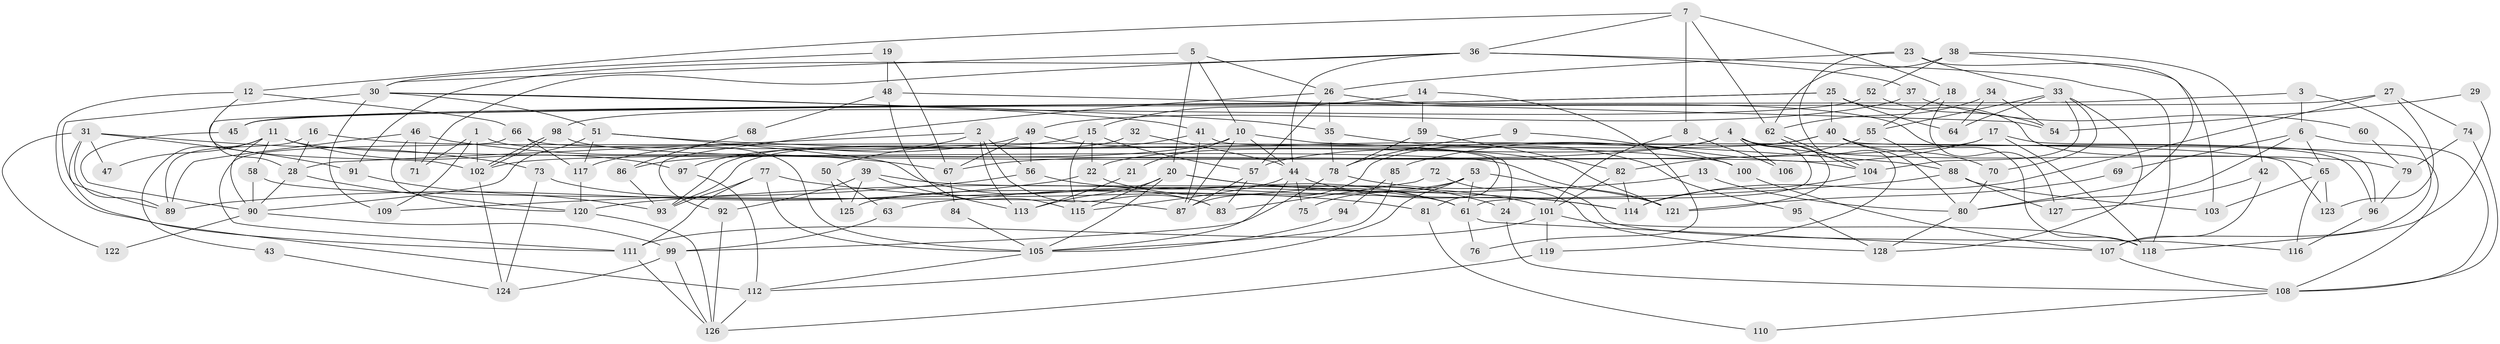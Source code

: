 // coarse degree distribution, {5: 0.18823529411764706, 8: 0.047058823529411764, 3: 0.21176470588235294, 10: 0.023529411764705882, 7: 0.16470588235294117, 6: 0.09411764705882353, 2: 0.11764705882352941, 4: 0.12941176470588237, 9: 0.023529411764705882}
// Generated by graph-tools (version 1.1) at 2025/52/02/27/25 19:52:05]
// undirected, 128 vertices, 256 edges
graph export_dot {
graph [start="1"]
  node [color=gray90,style=filled];
  1;
  2;
  3;
  4;
  5;
  6;
  7;
  8;
  9;
  10;
  11;
  12;
  13;
  14;
  15;
  16;
  17;
  18;
  19;
  20;
  21;
  22;
  23;
  24;
  25;
  26;
  27;
  28;
  29;
  30;
  31;
  32;
  33;
  34;
  35;
  36;
  37;
  38;
  39;
  40;
  41;
  42;
  43;
  44;
  45;
  46;
  47;
  48;
  49;
  50;
  51;
  52;
  53;
  54;
  55;
  56;
  57;
  58;
  59;
  60;
  61;
  62;
  63;
  64;
  65;
  66;
  67;
  68;
  69;
  70;
  71;
  72;
  73;
  74;
  75;
  76;
  77;
  78;
  79;
  80;
  81;
  82;
  83;
  84;
  85;
  86;
  87;
  88;
  89;
  90;
  91;
  92;
  93;
  94;
  95;
  96;
  97;
  98;
  99;
  100;
  101;
  102;
  103;
  104;
  105;
  106;
  107;
  108;
  109;
  110;
  111;
  112;
  113;
  114;
  115;
  116;
  117;
  118;
  119;
  120;
  121;
  122;
  123;
  124;
  125;
  126;
  127;
  128;
  1 -- 71;
  1 -- 105;
  1 -- 102;
  1 -- 109;
  2 -- 56;
  2 -- 113;
  2 -- 28;
  2 -- 83;
  2 -- 97;
  3 -- 6;
  3 -- 107;
  3 -- 45;
  4 -- 22;
  4 -- 67;
  4 -- 61;
  4 -- 79;
  4 -- 96;
  4 -- 106;
  4 -- 121;
  5 -- 30;
  5 -- 10;
  5 -- 20;
  5 -- 26;
  6 -- 108;
  6 -- 80;
  6 -- 65;
  6 -- 69;
  7 -- 18;
  7 -- 62;
  7 -- 8;
  7 -- 12;
  7 -- 36;
  8 -- 101;
  8 -- 106;
  9 -- 100;
  9 -- 78;
  10 -- 44;
  10 -- 87;
  10 -- 21;
  10 -- 24;
  10 -- 86;
  11 -- 97;
  11 -- 121;
  11 -- 43;
  11 -- 47;
  11 -- 58;
  11 -- 90;
  12 -- 102;
  12 -- 66;
  12 -- 111;
  13 -- 80;
  13 -- 63;
  14 -- 15;
  14 -- 59;
  14 -- 76;
  15 -- 93;
  15 -- 57;
  15 -- 22;
  15 -- 115;
  16 -- 28;
  16 -- 89;
  16 -- 100;
  17 -- 102;
  17 -- 118;
  17 -- 85;
  17 -- 96;
  18 -- 55;
  18 -- 127;
  19 -- 67;
  19 -- 30;
  19 -- 48;
  20 -- 115;
  20 -- 24;
  20 -- 105;
  20 -- 113;
  20 -- 114;
  21 -- 113;
  22 -- 61;
  22 -- 89;
  23 -- 33;
  23 -- 26;
  23 -- 103;
  23 -- 119;
  24 -- 108;
  25 -- 45;
  25 -- 65;
  25 -- 28;
  25 -- 40;
  25 -- 64;
  26 -- 57;
  26 -- 35;
  26 -- 92;
  26 -- 118;
  27 -- 45;
  27 -- 114;
  27 -- 74;
  27 -- 123;
  28 -- 90;
  28 -- 120;
  29 -- 118;
  29 -- 54;
  30 -- 89;
  30 -- 51;
  30 -- 35;
  30 -- 41;
  30 -- 109;
  31 -- 73;
  31 -- 112;
  31 -- 47;
  31 -- 89;
  31 -- 91;
  31 -- 122;
  32 -- 44;
  32 -- 93;
  33 -- 55;
  33 -- 104;
  33 -- 64;
  33 -- 70;
  33 -- 128;
  34 -- 64;
  34 -- 54;
  34 -- 62;
  35 -- 78;
  35 -- 95;
  36 -- 118;
  36 -- 37;
  36 -- 44;
  36 -- 71;
  36 -- 91;
  37 -- 49;
  37 -- 60;
  38 -- 62;
  38 -- 80;
  38 -- 42;
  38 -- 52;
  39 -- 61;
  39 -- 92;
  39 -- 113;
  39 -- 125;
  40 -- 108;
  40 -- 57;
  40 -- 70;
  40 -- 80;
  40 -- 87;
  41 -- 87;
  41 -- 50;
  41 -- 81;
  42 -- 107;
  42 -- 127;
  43 -- 124;
  44 -- 105;
  44 -- 75;
  44 -- 114;
  44 -- 115;
  45 -- 90;
  46 -- 120;
  46 -- 89;
  46 -- 67;
  46 -- 71;
  48 -- 115;
  48 -- 54;
  48 -- 68;
  49 -- 117;
  49 -- 121;
  49 -- 56;
  49 -- 67;
  50 -- 125;
  50 -- 63;
  51 -- 83;
  51 -- 90;
  51 -- 88;
  51 -- 117;
  52 -- 98;
  52 -- 54;
  53 -- 116;
  53 -- 61;
  53 -- 75;
  53 -- 112;
  53 -- 125;
  55 -- 82;
  55 -- 88;
  56 -- 109;
  56 -- 61;
  57 -- 87;
  57 -- 83;
  58 -- 90;
  58 -- 87;
  59 -- 78;
  59 -- 82;
  60 -- 79;
  61 -- 76;
  61 -- 107;
  62 -- 104;
  62 -- 104;
  63 -- 99;
  65 -- 103;
  65 -- 116;
  65 -- 123;
  66 -- 123;
  66 -- 111;
  66 -- 117;
  67 -- 84;
  68 -- 86;
  69 -- 121;
  70 -- 80;
  72 -- 83;
  72 -- 128;
  73 -- 124;
  73 -- 101;
  74 -- 79;
  74 -- 108;
  77 -- 105;
  77 -- 111;
  77 -- 81;
  77 -- 93;
  78 -- 99;
  78 -- 121;
  79 -- 96;
  80 -- 128;
  81 -- 110;
  82 -- 101;
  82 -- 114;
  84 -- 105;
  85 -- 105;
  85 -- 94;
  86 -- 93;
  88 -- 120;
  88 -- 103;
  88 -- 127;
  90 -- 99;
  90 -- 122;
  91 -- 93;
  92 -- 126;
  94 -- 105;
  95 -- 128;
  96 -- 116;
  97 -- 112;
  98 -- 104;
  98 -- 102;
  98 -- 102;
  99 -- 126;
  99 -- 124;
  100 -- 107;
  101 -- 111;
  101 -- 119;
  101 -- 118;
  102 -- 124;
  104 -- 114;
  105 -- 112;
  107 -- 108;
  108 -- 110;
  111 -- 126;
  112 -- 126;
  117 -- 120;
  119 -- 126;
  120 -- 126;
}
